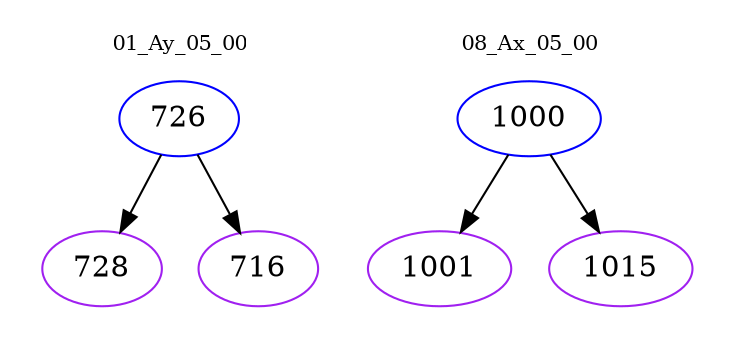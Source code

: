 digraph{
subgraph cluster_0 {
color = white
label = "01_Ay_05_00";
fontsize=10;
T0_726 [label="726", color="blue"]
T0_726 -> T0_728 [color="black"]
T0_728 [label="728", color="purple"]
T0_726 -> T0_716 [color="black"]
T0_716 [label="716", color="purple"]
}
subgraph cluster_1 {
color = white
label = "08_Ax_05_00";
fontsize=10;
T1_1000 [label="1000", color="blue"]
T1_1000 -> T1_1001 [color="black"]
T1_1001 [label="1001", color="purple"]
T1_1000 -> T1_1015 [color="black"]
T1_1015 [label="1015", color="purple"]
}
}
